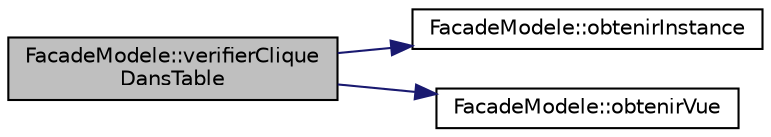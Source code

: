 digraph "FacadeModele::verifierCliqueDansTable"
{
  edge [fontname="Helvetica",fontsize="10",labelfontname="Helvetica",labelfontsize="10"];
  node [fontname="Helvetica",fontsize="10",shape=record];
  rankdir="LR";
  Node1 [label="FacadeModele::verifierClique\lDansTable",height=0.2,width=0.4,color="black", fillcolor="grey75", style="filled", fontcolor="black"];
  Node1 -> Node2 [color="midnightblue",fontsize="10",style="solid",fontname="Helvetica"];
  Node2 [label="FacadeModele::obtenirInstance",height=0.2,width=0.4,color="black", fillcolor="white", style="filled",URL="$d1/dd9/class_facade_modele.html#a9d148f8472316f87cdd79baccc000de8",tooltip="Obtient l&#39;instance unique de la classe. "];
  Node1 -> Node3 [color="midnightblue",fontsize="10",style="solid",fontname="Helvetica"];
  Node3 [label="FacadeModele::obtenirVue",height=0.2,width=0.4,color="black", fillcolor="white", style="filled",URL="$d1/dd9/class_facade_modele.html#aa56cf96b7e381e0f14e2c9a55be913bf",tooltip="Retourne la vue courante. "];
}

